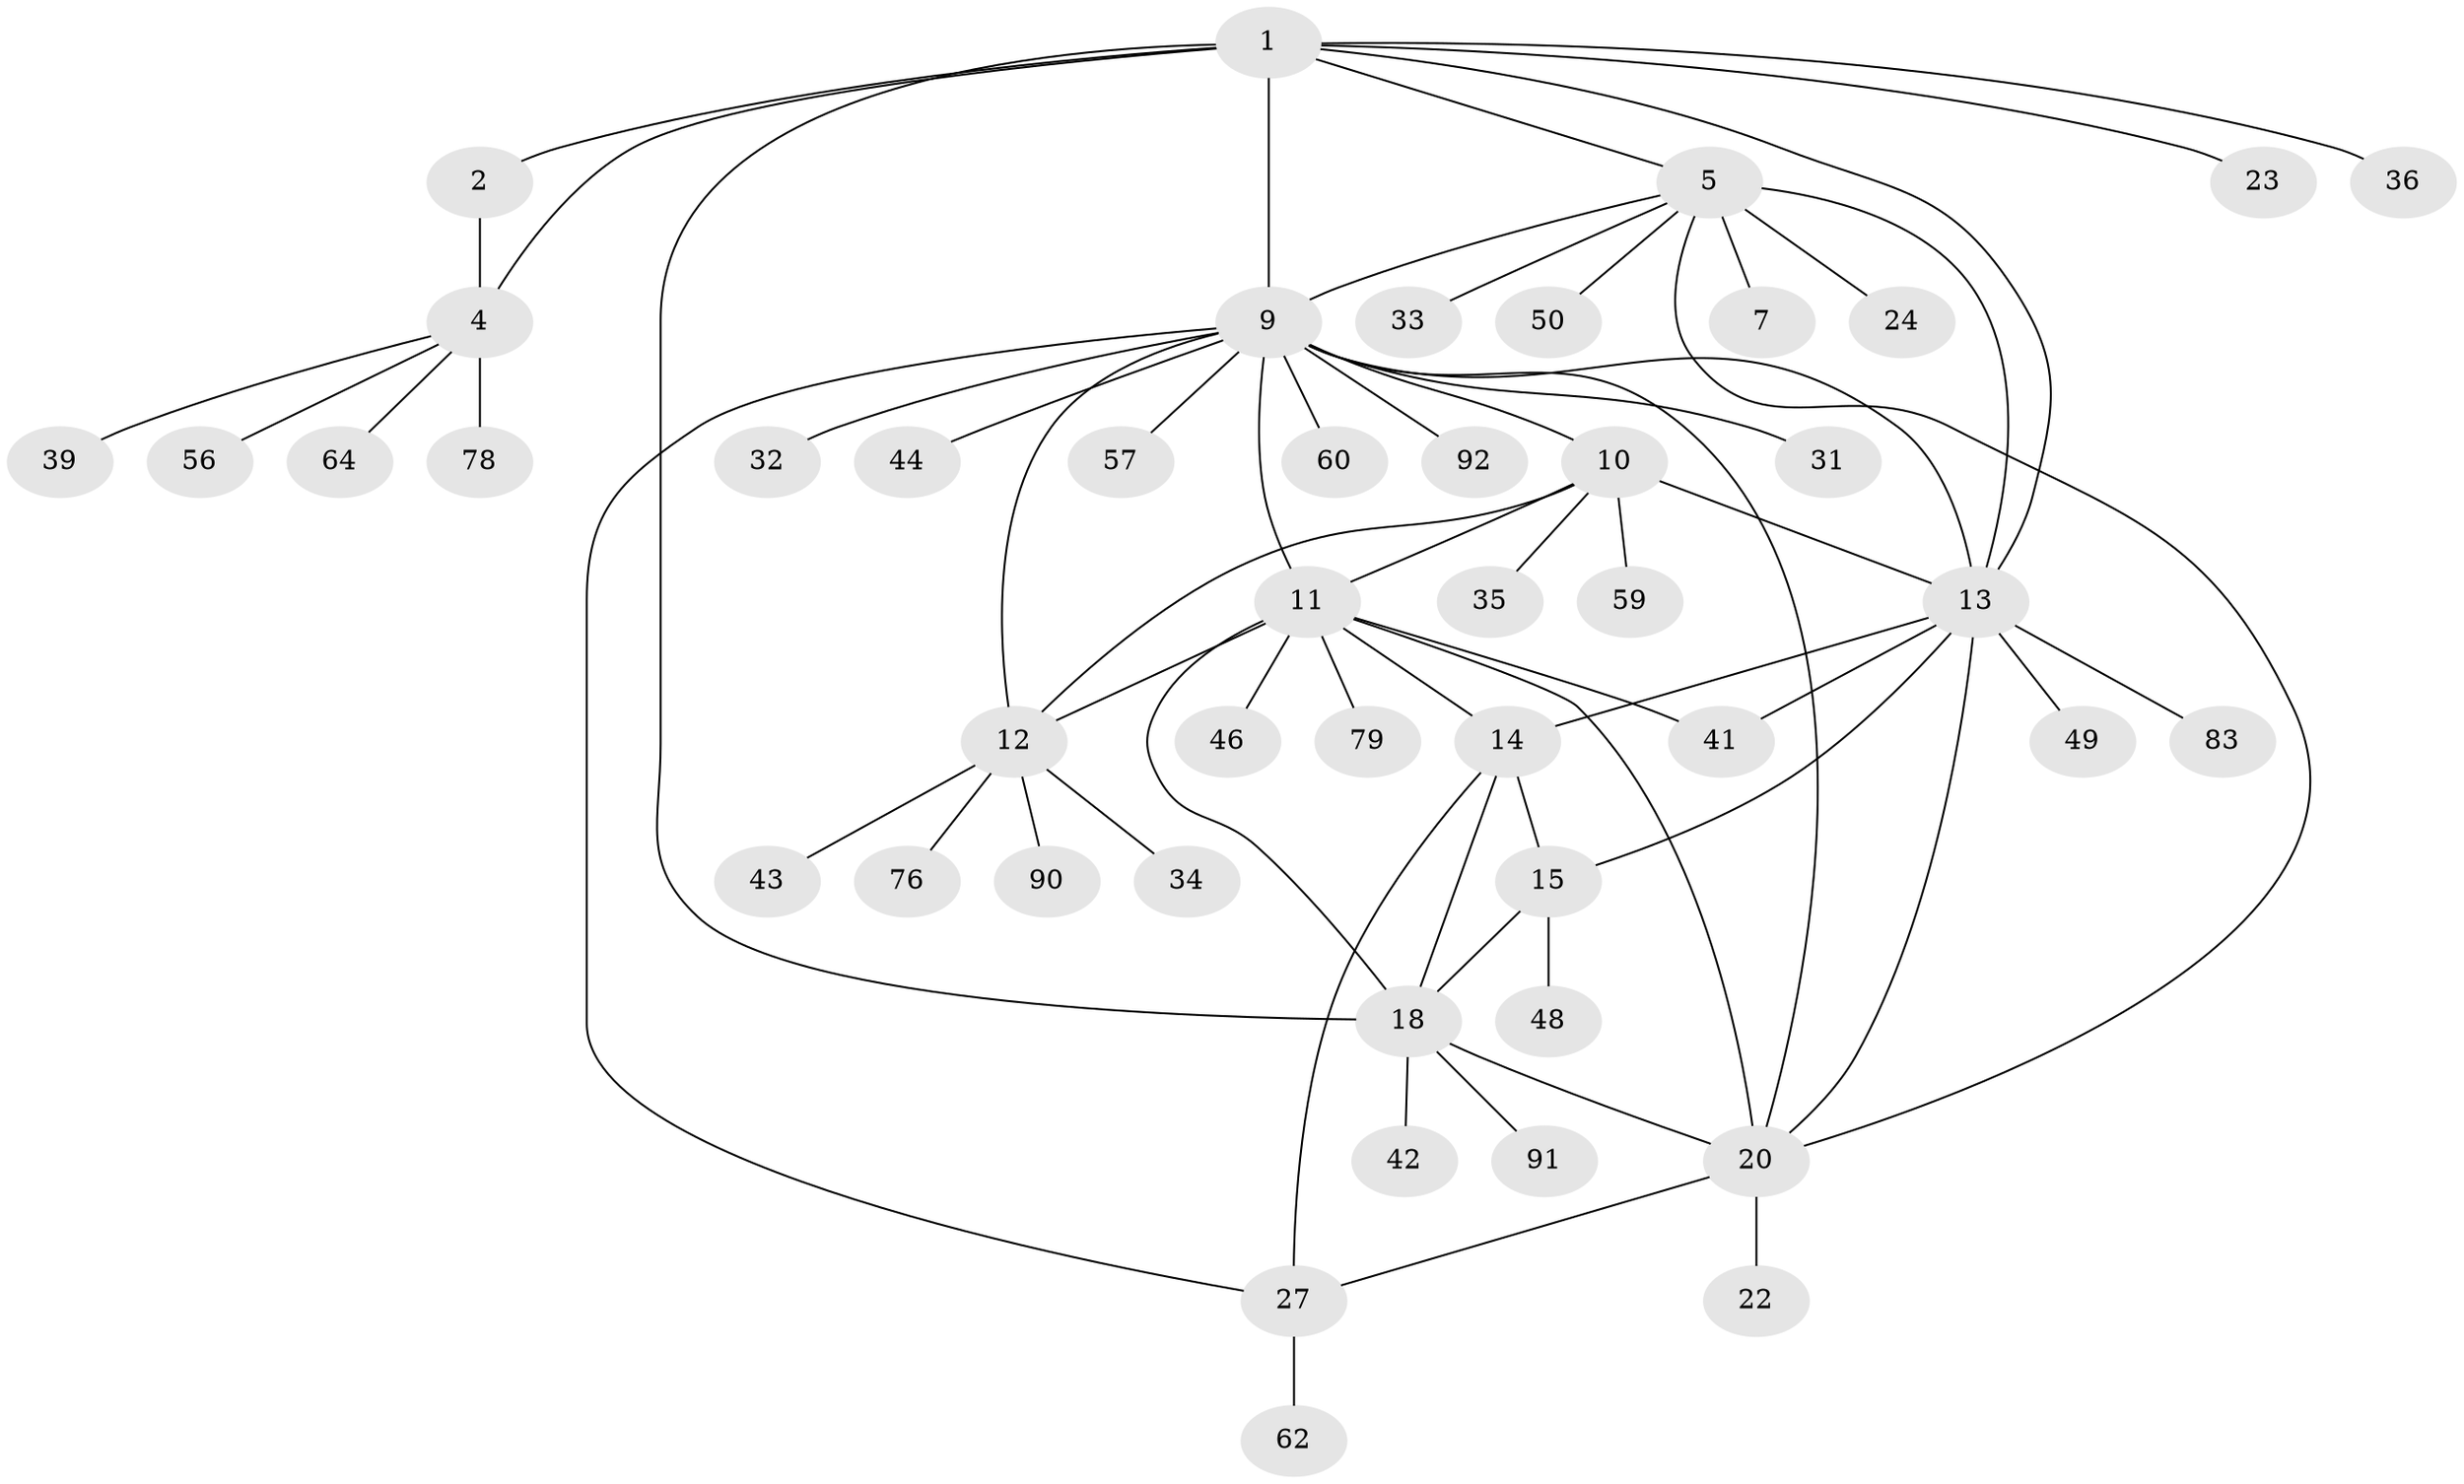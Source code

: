 // original degree distribution, {7: 0.021505376344086023, 6: 0.06451612903225806, 8: 0.03225806451612903, 4: 0.06451612903225806, 11: 0.021505376344086023, 16: 0.010752688172043012, 5: 0.021505376344086023, 10: 0.010752688172043012, 2: 0.23655913978494625, 1: 0.4946236559139785, 3: 0.021505376344086023}
// Generated by graph-tools (version 1.1) at 2025/19/03/04/25 18:19:54]
// undirected, 46 vertices, 65 edges
graph export_dot {
graph [start="1"]
  node [color=gray90,style=filled];
  1 [super="+3"];
  2 [super="+55+63+77"];
  4 [super="+52"];
  5 [super="+88+6"];
  7 [super="+67"];
  9;
  10;
  11 [super="+51+17"];
  12 [super="+29+38"];
  13 [super="+16+37"];
  14 [super="+40+66+61"];
  15 [super="+89"];
  18 [super="+19"];
  20 [super="+21+26+30"];
  22 [super="+75"];
  23;
  24;
  27;
  31;
  32 [super="+69"];
  33;
  34;
  35;
  36;
  39 [super="+68"];
  41;
  42 [super="+72"];
  43;
  44;
  46;
  48;
  49;
  50;
  56 [super="+85"];
  57;
  59;
  60;
  62 [super="+70"];
  64;
  76;
  78;
  79;
  83;
  90;
  91;
  92;
  1 -- 2 [weight=2];
  1 -- 4 [weight=2];
  1 -- 5;
  1 -- 13 [weight=2];
  1 -- 23;
  1 -- 18;
  1 -- 36;
  1 -- 9 [weight=2];
  2 -- 4;
  4 -- 39;
  4 -- 56;
  4 -- 64;
  4 -- 78;
  5 -- 7 [weight=3];
  5 -- 9 [weight=2];
  5 -- 33;
  5 -- 50;
  5 -- 20;
  5 -- 24;
  5 -- 13 [weight=2];
  9 -- 10;
  9 -- 11;
  9 -- 12;
  9 -- 27;
  9 -- 31;
  9 -- 32;
  9 -- 44;
  9 -- 57;
  9 -- 60;
  9 -- 92;
  9 -- 13;
  9 -- 20;
  10 -- 11;
  10 -- 12;
  10 -- 35;
  10 -- 59;
  10 -- 13;
  11 -- 12;
  11 -- 18 [weight=2];
  11 -- 20;
  11 -- 41;
  11 -- 46;
  11 -- 79;
  11 -- 14;
  12 -- 34;
  12 -- 90;
  12 -- 43;
  12 -- 76;
  13 -- 14 [weight=2];
  13 -- 15 [weight=2];
  13 -- 41;
  13 -- 49;
  13 -- 20 [weight=2];
  13 -- 83;
  14 -- 15;
  14 -- 27;
  14 -- 18;
  15 -- 18;
  15 -- 48;
  18 -- 20 [weight=2];
  18 -- 42;
  18 -- 91;
  20 -- 22;
  20 -- 27;
  27 -- 62;
}
